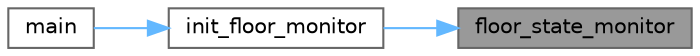 digraph "floor_state_monitor"
{
 // LATEX_PDF_SIZE
  bgcolor="transparent";
  edge [fontname=Helvetica,fontsize=10,labelfontname=Helvetica,labelfontsize=10];
  node [fontname=Helvetica,fontsize=10,shape=box,height=0.2,width=0.4];
  rankdir="RL";
  Node1 [id="Node000001",label="floor_state_monitor",height=0.2,width=0.4,color="gray40", fillcolor="grey60", style="filled", fontcolor="black",tooltip="Task that monitors the floor stop switches and updates global floor state."];
  Node1 -> Node2 [id="edge1_Node000001_Node000002",dir="back",color="steelblue1",style="solid",tooltip=" "];
  Node2 [id="Node000002",label="init_floor_monitor",height=0.2,width=0.4,color="grey40", fillcolor="white", style="filled",URL="$floor_8c.html#af2aa45cd3f888a21f47b3d4ae6c5bb30",tooltip="Initializes a task that monitors the floor state."];
  Node2 -> Node3 [id="edge2_Node000002_Node000003",dir="back",color="steelblue1",style="solid",tooltip=" "];
  Node3 [id="Node000003",label="main",height=0.2,width=0.4,color="grey40", fillcolor="white", style="filled",URL="$main_8c.html#acdef7a1fd863a6d3770c1268cb06add3",tooltip=" "];
}
